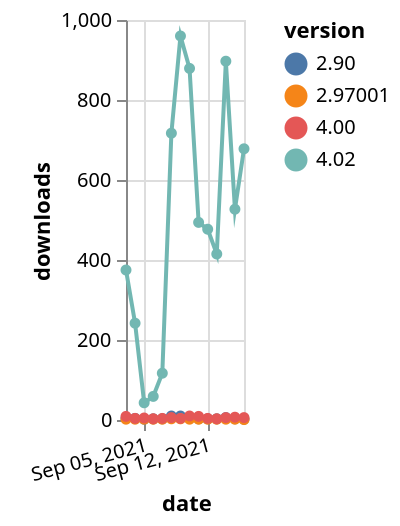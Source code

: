{"$schema": "https://vega.github.io/schema/vega-lite/v5.json", "description": "A simple bar chart with embedded data.", "data": {"values": [{"date": "2021-09-03", "total": 27163, "delta": 4, "version": "2.90"}, {"date": "2021-09-04", "total": 27167, "delta": 4, "version": "2.90"}, {"date": "2021-09-05", "total": 27169, "delta": 2, "version": "2.90"}, {"date": "2021-09-06", "total": 27172, "delta": 3, "version": "2.90"}, {"date": "2021-09-07", "total": 27175, "delta": 3, "version": "2.90"}, {"date": "2021-09-08", "total": 27185, "delta": 10, "version": "2.90"}, {"date": "2021-09-09", "total": 27195, "delta": 10, "version": "2.90"}, {"date": "2021-09-10", "total": 27200, "delta": 5, "version": "2.90"}, {"date": "2021-09-11", "total": 27203, "delta": 3, "version": "2.90"}, {"date": "2021-09-12", "total": 27206, "delta": 3, "version": "2.90"}, {"date": "2021-09-13", "total": 27209, "delta": 3, "version": "2.90"}, {"date": "2021-09-14", "total": 27215, "delta": 6, "version": "2.90"}, {"date": "2021-09-15", "total": 27218, "delta": 3, "version": "2.90"}, {"date": "2021-09-16", "total": 27220, "delta": 2, "version": "2.90"}, {"date": "2021-09-03", "total": 3913, "delta": 2, "version": "2.97001"}, {"date": "2021-09-04", "total": 3915, "delta": 2, "version": "2.97001"}, {"date": "2021-09-05", "total": 3917, "delta": 2, "version": "2.97001"}, {"date": "2021-09-06", "total": 3919, "delta": 2, "version": "2.97001"}, {"date": "2021-09-07", "total": 3921, "delta": 2, "version": "2.97001"}, {"date": "2021-09-08", "total": 3924, "delta": 3, "version": "2.97001"}, {"date": "2021-09-09", "total": 3927, "delta": 3, "version": "2.97001"}, {"date": "2021-09-10", "total": 3929, "delta": 2, "version": "2.97001"}, {"date": "2021-09-11", "total": 3931, "delta": 2, "version": "2.97001"}, {"date": "2021-09-12", "total": 3933, "delta": 2, "version": "2.97001"}, {"date": "2021-09-13", "total": 3935, "delta": 2, "version": "2.97001"}, {"date": "2021-09-14", "total": 3937, "delta": 2, "version": "2.97001"}, {"date": "2021-09-15", "total": 3939, "delta": 2, "version": "2.97001"}, {"date": "2021-09-16", "total": 3940, "delta": 1, "version": "2.97001"}, {"date": "2021-09-03", "total": 125347, "delta": 375, "version": "4.02"}, {"date": "2021-09-04", "total": 125589, "delta": 242, "version": "4.02"}, {"date": "2021-09-05", "total": 125632, "delta": 43, "version": "4.02"}, {"date": "2021-09-06", "total": 125691, "delta": 59, "version": "4.02"}, {"date": "2021-09-07", "total": 125808, "delta": 117, "version": "4.02"}, {"date": "2021-09-08", "total": 126525, "delta": 717, "version": "4.02"}, {"date": "2021-09-09", "total": 127485, "delta": 960, "version": "4.02"}, {"date": "2021-09-10", "total": 128364, "delta": 879, "version": "4.02"}, {"date": "2021-09-11", "total": 128858, "delta": 494, "version": "4.02"}, {"date": "2021-09-12", "total": 129335, "delta": 477, "version": "4.02"}, {"date": "2021-09-13", "total": 129750, "delta": 415, "version": "4.02"}, {"date": "2021-09-14", "total": 130647, "delta": 897, "version": "4.02"}, {"date": "2021-09-15", "total": 131174, "delta": 527, "version": "4.02"}, {"date": "2021-09-16", "total": 131852, "delta": 678, "version": "4.02"}, {"date": "2021-09-03", "total": 14172, "delta": 9, "version": "4.00"}, {"date": "2021-09-04", "total": 14176, "delta": 4, "version": "4.00"}, {"date": "2021-09-05", "total": 14181, "delta": 5, "version": "4.00"}, {"date": "2021-09-06", "total": 14184, "delta": 3, "version": "4.00"}, {"date": "2021-09-07", "total": 14188, "delta": 4, "version": "4.00"}, {"date": "2021-09-08", "total": 14194, "delta": 6, "version": "4.00"}, {"date": "2021-09-09", "total": 14198, "delta": 4, "version": "4.00"}, {"date": "2021-09-10", "total": 14208, "delta": 10, "version": "4.00"}, {"date": "2021-09-11", "total": 14217, "delta": 9, "version": "4.00"}, {"date": "2021-09-12", "total": 14221, "delta": 4, "version": "4.00"}, {"date": "2021-09-13", "total": 14224, "delta": 3, "version": "4.00"}, {"date": "2021-09-14", "total": 14230, "delta": 6, "version": "4.00"}, {"date": "2021-09-15", "total": 14237, "delta": 7, "version": "4.00"}, {"date": "2021-09-16", "total": 14243, "delta": 6, "version": "4.00"}]}, "width": "container", "mark": {"type": "line", "point": {"filled": true}}, "encoding": {"x": {"field": "date", "type": "temporal", "timeUnit": "yearmonthdate", "title": "date", "axis": {"labelAngle": -15}}, "y": {"field": "delta", "type": "quantitative", "title": "downloads"}, "color": {"field": "version", "type": "nominal"}, "tooltip": {"field": "delta"}}}